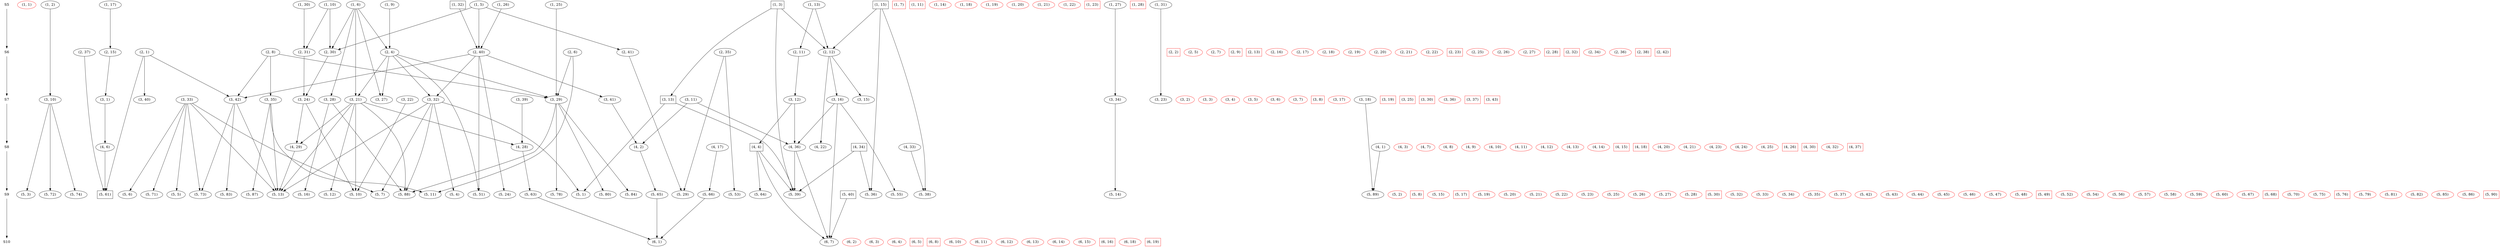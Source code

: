 digraph G {
ranksep=2.5;
	node [shape=plaintext, fontsize=16];
S5 -> S6 -> S7 -> S8 -> S9 -> S10;
	node [shape=ellipse];
	"(1, 1)" [color=red];
	"(1, 2)" -> "(3, 10)";
	"(1, 3)" -> "(2, 12)", "(3, 13)", "(5, 39)";
	"(1, 5)" -> "(2, 30)", "(2, 40)", "(2, 41)";
	"(1, 6)" -> "(2, 4)", "(2, 30)", "(3, 21)", "(3, 27)", "(3, 28)";
	"(1, 7)" [color=red];
	"(1, 9)" -> "(2, 4)";
	"(1, 10)" -> "(2, 30)", "(2, 31)";
	"(1, 11)" [color=red];
	"(1, 13)" -> "(2, 11)", "(2, 12)";
	"(1, 14)" [color=red];
	"(1, 15)" -> "(2, 12)", "(5, 36)", "(5, 38)";
	"(1, 17)" -> "(2, 15)";
	"(1, 18)" [color=red];
	"(1, 19)" [color=red];
	"(1, 20)" [color=red];
	"(1, 21)" [color=red];
	"(1, 22)" [color=red];
	"(1, 23)" [color=red];
	"(1, 25)" -> "(3, 29)";
	"(1, 26)" -> "(2, 40)";
	"(1, 27)" -> "(3, 34)";
	"(1, 28)" [color=red];
	"(1, 30)" -> "(2, 31)";
	"(1, 31)" -> "(3, 23)";
	"(1, 32)" -> "(2, 40)";
	"(2, 1)" -> "(3, 40)", "(3, 42)", "(5, 61)";
	"(2, 2)" [color=red];
	"(2, 4)" -> "(3, 21)", "(3, 27)", "(3, 29)", "(3, 32)", "(5, 51)";
	"(2, 5)" [color=red];
	"(2, 6)" -> "(3, 29)", "(5, 11)";
	"(2, 7)" [color=red];
	"(2, 8)" -> "(3, 29)", "(3, 35)", "(3, 42)";
	"(2, 9)" [color=red];
	"(2, 11)" -> "(3, 12)";
	"(2, 12)" -> "(3, 15)", "(3, 16)", "(4, 22)";
	"(2, 13)" [color=red];
	"(2, 15)" -> "(3, 1)";
	"(2, 16)" [color=red];
	"(2, 17)" [color=red];
	"(2, 18)" [color=red];
	"(2, 19)" [color=red];
	"(2, 20)" [color=red];
	"(2, 21)" [color=red];
	"(2, 22)" [color=red];
	"(2, 23)" [color=red];
	"(2, 25)" [color=red];
	"(2, 26)" [color=red];
	"(2, 27)" [color=red];
	"(2, 28)" [color=red];
	"(2, 30)" -> "(3, 24)";
	"(2, 31)" -> "(3, 24)";
	"(2, 32)" [color=red];
	"(2, 34)" [color=red];
	"(2, 35)" -> "(5, 29)", "(5, 53)";
	"(2, 36)" [color=red];
	"(2, 37)" -> "(5, 61)";
	"(2, 38)" [color=red];
	"(2, 40)" -> "(3, 32)", "(3, 41)", "(3, 42)", "(5, 24)", "(5, 51)";
	"(2, 41)" -> "(5, 29)";
	"(2, 42)" [color=red];
	"(3, 1)" -> "(4, 6)";
	"(3, 2)" [color=red];
	"(3, 3)" [color=red];
	"(3, 4)" [color=red];
	"(3, 5)" [color=red];
	"(3, 6)" [color=red];
	"(3, 7)" [color=red];
	"(3, 8)" [color=red];
	"(3, 10)" -> "(5, 3)", "(5, 72)", "(5, 74)";
	"(3, 11)" -> "(4, 2)", "(4, 36)";
	"(3, 12)" -> "(4, 4)", "(4, 36)";
	"(3, 13)" -> "(5, 1)", "(5, 39)";
	"(3, 15)";
	"(3, 16)" -> "(4, 36)", "(5, 55)", "(6, 7)";
	"(3, 17)" [color=red];
	"(3, 18)" -> "(5, 89)";
	"(3, 19)" [color=red];
	"(3, 21)" -> "(4, 28)", "(4, 29)", "(5, 10)", "(5, 12)", "(5, 13)", "(5, 88)";
	"(3, 22)" -> "(5, 10)";
	"(3, 23)";
	"(3, 24)" -> "(4, 29)", "(5, 10)";
	"(3, 25)" [color=red];
	"(3, 27)";
	"(3, 28)" -> "(5, 16)", "(5, 88)";
	"(3, 29)" -> "(5, 78)", "(5, 80)", "(5, 84)", "(5, 88)";
	"(3, 30)" [color=red];
	"(3, 32)" -> "(5, 1)", "(5, 4)", "(5, 7)", "(5, 13)", "(5, 88)";
	"(3, 33)" -> "(5, 5)", "(5, 6)", "(5, 7)", "(5, 13)", "(5, 71)", "(5, 73)";
	"(3, 34)" -> "(5, 14)";
	"(3, 35)" -> "(5, 11)", "(5, 13)", "(5, 87)";
	"(3, 36)" [color=red];
	"(3, 37)" [color=red];
	"(3, 39)" -> "(4, 28)";
	"(3, 40)";
	"(3, 41)" -> "(4, 2)";
	"(3, 42)" -> "(5, 13)", "(5, 73)", "(5, 83)";
	"(3, 43)" [color=red];
	"(4, 1)" -> "(5, 89)";
	"(4, 2)" -> "(5, 65)";
	"(4, 3)" [color=red];
	"(4, 4)" -> "(5, 39)", "(5, 64)", "(6, 7)";
	"(4, 6)" -> "(5, 61)";
	"(4, 7)" [color=red];
	"(4, 8)" [color=red];
	"(4, 9)" [color=red];
	"(4, 10)" [color=red];
	"(4, 11)" [color=red];
	"(4, 12)" [color=red];
	"(4, 13)" [color=red];
	"(4, 14)" [color=red];
	"(4, 15)" [color=red];
	"(4, 17)" -> "(5, 66)";
	"(4, 18)" [color=red];
	"(4, 20)" [color=red];
	"(4, 21)" [color=red];
	"(4, 22)";
	"(4, 23)" [color=red];
	"(4, 24)" [color=red];
	"(4, 25)" [color=red];
	"(4, 26)" [color=red];
	"(4, 28)" -> "(5, 63)";
	"(4, 29)" -> "(5, 13)";
	"(4, 30)" [color=red];
	"(4, 32)" [color=red];
	"(4, 33)" -> "(5, 38)";
	"(4, 34)" -> "(5, 36)", "(5, 39)";
	"(4, 36)" -> "(5, 39)", "(6, 7)";
	"(4, 37)" [color=red];
	"(5, 1)";
	"(5, 2)" [color=red];
	"(5, 3)";
	"(5, 4)";
	"(5, 5)";
	"(5, 6)";
	"(5, 7)";
	"(5, 8)" [color=red];
	"(5, 10)";
	"(5, 11)";
	"(5, 12)";
	"(5, 13)";
	"(5, 14)";
	"(5, 15)" [color=red];
	"(5, 16)";
	"(5, 17)" [color=red];
	"(5, 19)" [color=red];
	"(5, 20)" [color=red];
	"(5, 21)" [color=red];
	"(5, 22)" [color=red];
	"(5, 23)" [color=red];
	"(5, 24)";
	"(5, 25)" [color=red];
	"(5, 26)" [color=red];
	"(5, 27)" [color=red];
	"(5, 28)" [color=red];
	"(5, 29)";
	"(5, 30)" [color=red];
	"(5, 32)" [color=red];
	"(5, 33)" [color=red];
	"(5, 34)" [color=red];
	"(5, 35)" [color=red];
	"(5, 36)";
	"(5, 37)" [color=red];
	"(5, 38)";
	"(5, 39)";
	"(5, 40)" -> "(6, 7)";
	"(5, 42)" [color=red];
	"(5, 43)" [color=red];
	"(5, 44)" [color=red];
	"(5, 45)" [color=red];
	"(5, 46)" [color=red];
	"(5, 47)" [color=red];
	"(5, 48)" [color=red];
	"(5, 49)" [color=red];
	"(5, 51)";
	"(5, 52)" [color=red];
	"(5, 53)";
	"(5, 54)" [color=red];
	"(5, 55)";
	"(5, 56)" [color=red];
	"(5, 57)" [color=red];
	"(5, 58)" [color=red];
	"(5, 59)" [color=red];
	"(5, 60)" [color=red];
	"(5, 61)";
	"(5, 63)" -> "(6, 1)";
	"(5, 64)";
	"(5, 65)" -> "(6, 1)";
	"(5, 66)" -> "(6, 1)";
	"(5, 67)" [color=red];
	"(5, 68)" [color=red];
	"(5, 70)" [color=red];
	"(5, 71)";
	"(5, 72)";
	"(5, 73)";
	"(5, 74)";
	"(5, 75)" [color=red];
	"(5, 76)" [color=red];
	"(5, 78)";
	"(5, 79)" [color=red];
	"(5, 80)";
	"(5, 81)" [color=red];
	"(5, 82)" [color=red];
	"(5, 83)";
	"(5, 84)";
	"(5, 85)" [color=red];
	"(5, 86)" [color=red];
	"(5, 87)";
	"(5, 88)";
	"(5, 89)";
	"(5, 90)" [color=red];
	"(6, 1)";
	"(6, 2)" [color=red];
	"(6, 3)" [color=red];
	"(6, 4)" [color=red];
	"(6, 5)" [color=red];
	"(6, 7)";
	"(6, 8)" [color=red];
	"(6, 10)" [color=red];
	"(6, 11)" [color=red];
	"(6, 12)" [color=red];
	"(6, 13)" [color=red];
	"(6, 14)" [color=red];
	"(6, 15)" [color=red];
	"(6, 16)" [color=red];
	"(6, 18)" [color=red];
	"(6, 19)" [color=red];
{rank = same; S5; "(1, 1)"}
{rank = same; S5; "(1, 2)"}
{rank = same; S5; "(1, 3)"}
	"(1, 3)" [shape=box]{rank = same; S5; "(1, 5)"}
{rank = same; S5; "(1, 6)"}
{rank = same; S5; "(1, 7)"}
	"(1, 7)" [shape=box]{rank = same; S5; "(1, 9)"}
{rank = same; S5; "(1, 10)"}
{rank = same; S5; "(1, 11)"}
	"(1, 11)" [shape=box]{rank = same; S5; "(1, 13)"}
{rank = same; S5; "(1, 14)"}
{rank = same; S5; "(1, 15)"}
	"(1, 15)" [shape=box]{rank = same; S5; "(1, 17)"}
{rank = same; S5; "(1, 18)"}
{rank = same; S5; "(1, 19)"}
{rank = same; S5; "(1, 20)"}
{rank = same; S5; "(1, 21)"}
{rank = same; S5; "(1, 22)"}
{rank = same; S5; "(1, 23)"}
	"(1, 23)" [shape=box]{rank = same; S5; "(1, 25)"}
{rank = same; S5; "(1, 26)"}
{rank = same; S5; "(1, 27)"}
{rank = same; S5; "(1, 28)"}
	"(1, 28)" [shape=box]{rank = same; S5; "(1, 30)"}
{rank = same; S5; "(1, 31)"}
{rank = same; S5; "(1, 32)"}
	"(1, 32)" [shape=box]{rank = same; S6; "(2, 1)"}
{rank = same; S6; "(2, 2)"}
	"(2, 2)" [shape=box]{rank = same; S6; "(2, 4)"}
{rank = same; S6; "(2, 5)"}
{rank = same; S6; "(2, 6)"}
{rank = same; S6; "(2, 7)"}
{rank = same; S6; "(2, 8)"}
{rank = same; S6; "(2, 9)"}
	"(2, 9)" [shape=box]{rank = same; S6; "(2, 11)"}
{rank = same; S6; "(2, 12)"}
{rank = same; S6; "(2, 13)"}
	"(2, 13)" [shape=box]{rank = same; S6; "(2, 15)"}
{rank = same; S6; "(2, 16)"}
{rank = same; S6; "(2, 17)"}
{rank = same; S6; "(2, 18)"}
{rank = same; S6; "(2, 19)"}
{rank = same; S6; "(2, 20)"}
{rank = same; S6; "(2, 21)"}
{rank = same; S6; "(2, 22)"}
{rank = same; S6; "(2, 23)"}
	"(2, 23)" [shape=box]{rank = same; S6; "(2, 25)"}
{rank = same; S6; "(2, 26)"}
{rank = same; S6; "(2, 27)"}
{rank = same; S6; "(2, 28)"}
	"(2, 28)" [shape=box]{rank = same; S6; "(2, 30)"}
{rank = same; S6; "(2, 31)"}
{rank = same; S6; "(2, 32)"}
	"(2, 32)" [shape=box]{rank = same; S6; "(2, 34)"}
{rank = same; S6; "(2, 35)"}
{rank = same; S6; "(2, 36)"}
{rank = same; S6; "(2, 37)"}
{rank = same; S6; "(2, 38)"}
	"(2, 38)" [shape=box]{rank = same; S6; "(2, 40)"}
{rank = same; S6; "(2, 41)"}
{rank = same; S6; "(2, 42)"}
	"(2, 42)" [shape=box]{rank = same; S7; "(3, 1)"}
{rank = same; S7; "(3, 2)"}
{rank = same; S7; "(3, 3)"}
{rank = same; S7; "(3, 4)"}
{rank = same; S7; "(3, 5)"}
{rank = same; S7; "(3, 6)"}
{rank = same; S7; "(3, 7)"}
{rank = same; S7; "(3, 8)"}
	"(3, 8)" [shape=box]{rank = same; S7; "(3, 10)"}
{rank = same; S7; "(3, 11)"}
{rank = same; S7; "(3, 12)"}
{rank = same; S7; "(3, 13)"}
	"(3, 13)" [shape=box]{rank = same; S7; "(3, 15)"}
{rank = same; S7; "(3, 16)"}
{rank = same; S7; "(3, 17)"}
{rank = same; S7; "(3, 18)"}
{rank = same; S7; "(3, 19)"}
	"(3, 19)" [shape=box]{rank = same; S7; "(3, 21)"}
{rank = same; S7; "(3, 22)"}
{rank = same; S7; "(3, 23)"}
{rank = same; S7; "(3, 24)"}
{rank = same; S7; "(3, 25)"}
	"(3, 25)" [shape=box]{rank = same; S7; "(3, 27)"}
{rank = same; S7; "(3, 28)"}
{rank = same; S7; "(3, 29)"}
{rank = same; S7; "(3, 30)"}
	"(3, 30)" [shape=box]{rank = same; S7; "(3, 32)"}
{rank = same; S7; "(3, 33)"}
{rank = same; S7; "(3, 34)"}
{rank = same; S7; "(3, 35)"}
{rank = same; S7; "(3, 36)"}
{rank = same; S7; "(3, 37)"}
	"(3, 37)" [shape=box]{rank = same; S7; "(3, 39)"}
{rank = same; S7; "(3, 40)"}
{rank = same; S7; "(3, 41)"}
{rank = same; S7; "(3, 42)"}
{rank = same; S7; "(3, 43)"}
	"(3, 43)" [shape=box]{rank = same; S8; "(4, 1)"}
{rank = same; S8; "(4, 2)"}
{rank = same; S8; "(4, 3)"}
{rank = same; S8; "(4, 4)"}
	"(4, 4)" [shape=box]{rank = same; S8; "(4, 6)"}
{rank = same; S8; "(4, 7)"}
{rank = same; S8; "(4, 8)"}
{rank = same; S8; "(4, 9)"}
{rank = same; S8; "(4, 10)"}
{rank = same; S8; "(4, 11)"}
{rank = same; S8; "(4, 12)"}
{rank = same; S8; "(4, 13)"}
{rank = same; S8; "(4, 14)"}
{rank = same; S8; "(4, 15)"}
	"(4, 15)" [shape=box]{rank = same; S8; "(4, 17)"}
{rank = same; S8; "(4, 18)"}
	"(4, 18)" [shape=box]{rank = same; S8; "(4, 20)"}
{rank = same; S8; "(4, 21)"}
{rank = same; S8; "(4, 22)"}
{rank = same; S8; "(4, 23)"}
{rank = same; S8; "(4, 24)"}
{rank = same; S8; "(4, 25)"}
{rank = same; S8; "(4, 26)"}
	"(4, 26)" [shape=box]{rank = same; S8; "(4, 28)"}
{rank = same; S8; "(4, 29)"}
{rank = same; S8; "(4, 30)"}
	"(4, 30)" [shape=box]{rank = same; S8; "(4, 32)"}
{rank = same; S8; "(4, 33)"}
{rank = same; S8; "(4, 34)"}
	"(4, 34)" [shape=box]{rank = same; S8; "(4, 36)"}
{rank = same; S8; "(4, 37)"}
	"(4, 37)" [shape=box]{rank = same; S9; "(5, 1)"}
{rank = same; S9; "(5, 2)"}
{rank = same; S9; "(5, 3)"}
{rank = same; S9; "(5, 4)"}
{rank = same; S9; "(5, 5)"}
{rank = same; S9; "(5, 6)"}
{rank = same; S9; "(5, 7)"}
{rank = same; S9; "(5, 8)"}
	"(5, 8)" [shape=box]{rank = same; S9; "(5, 10)"}
{rank = same; S9; "(5, 11)"}
{rank = same; S9; "(5, 12)"}
{rank = same; S9; "(5, 13)"}
{rank = same; S9; "(5, 14)"}
{rank = same; S9; "(5, 15)"}
{rank = same; S9; "(5, 16)"}
{rank = same; S9; "(5, 17)"}
	"(5, 17)" [shape=box]{rank = same; S9; "(5, 19)"}
{rank = same; S9; "(5, 20)"}
{rank = same; S9; "(5, 21)"}
{rank = same; S9; "(5, 22)"}
{rank = same; S9; "(5, 23)"}
{rank = same; S9; "(5, 24)"}
{rank = same; S9; "(5, 25)"}
{rank = same; S9; "(5, 26)"}
{rank = same; S9; "(5, 27)"}
{rank = same; S9; "(5, 28)"}
{rank = same; S9; "(5, 29)"}
{rank = same; S9; "(5, 30)"}
	"(5, 30)" [shape=box]{rank = same; S9; "(5, 32)"}
{rank = same; S9; "(5, 33)"}
{rank = same; S9; "(5, 34)"}
{rank = same; S9; "(5, 35)"}
{rank = same; S9; "(5, 36)"}
{rank = same; S9; "(5, 37)"}
{rank = same; S9; "(5, 38)"}
{rank = same; S9; "(5, 39)"}
{rank = same; S9; "(5, 40)"}
	"(5, 40)" [shape=box]{rank = same; S9; "(5, 42)"}
{rank = same; S9; "(5, 43)"}
{rank = same; S9; "(5, 44)"}
{rank = same; S9; "(5, 45)"}
{rank = same; S9; "(5, 46)"}
{rank = same; S9; "(5, 47)"}
{rank = same; S9; "(5, 48)"}
{rank = same; S9; "(5, 49)"}
	"(5, 49)" [shape=box]{rank = same; S9; "(5, 51)"}
{rank = same; S9; "(5, 52)"}
{rank = same; S9; "(5, 53)"}
{rank = same; S9; "(5, 54)"}
{rank = same; S9; "(5, 55)"}
{rank = same; S9; "(5, 56)"}
{rank = same; S9; "(5, 57)"}
{rank = same; S9; "(5, 58)"}
{rank = same; S9; "(5, 59)"}
{rank = same; S9; "(5, 60)"}
{rank = same; S9; "(5, 61)"}
	"(5, 61)" [shape=box]{rank = same; S9; "(5, 63)"}
{rank = same; S9; "(5, 64)"}
{rank = same; S9; "(5, 65)"}
{rank = same; S9; "(5, 66)"}
{rank = same; S9; "(5, 67)"}
{rank = same; S9; "(5, 68)"}
	"(5, 68)" [shape=box]{rank = same; S9; "(5, 70)"}
{rank = same; S9; "(5, 71)"}
{rank = same; S9; "(5, 72)"}
{rank = same; S9; "(5, 73)"}
{rank = same; S9; "(5, 74)"}
{rank = same; S9; "(5, 75)"}
{rank = same; S9; "(5, 76)"}
	"(5, 76)" [shape=box]{rank = same; S9; "(5, 78)"}
{rank = same; S9; "(5, 79)"}
{rank = same; S9; "(5, 80)"}
{rank = same; S9; "(5, 81)"}
{rank = same; S9; "(5, 82)"}
{rank = same; S9; "(5, 83)"}
{rank = same; S9; "(5, 84)"}
{rank = same; S9; "(5, 85)"}
{rank = same; S9; "(5, 86)"}
{rank = same; S9; "(5, 87)"}
{rank = same; S9; "(5, 88)"}
{rank = same; S9; "(5, 89)"}
{rank = same; S9; "(5, 90)"}
	"(5, 90)" [shape=box]{rank = same; S10; "(6, 1)"}
{rank = same; S10; "(6, 2)"}
{rank = same; S10; "(6, 3)"}
{rank = same; S10; "(6, 4)"}
{rank = same; S10; "(6, 5)"}
	"(6, 5)" [shape=box]{rank = same; S10; "(6, 7)"}
{rank = same; S10; "(6, 8)"}
	"(6, 8)" [shape=box]{rank = same; S10; "(6, 10)"}
{rank = same; S10; "(6, 11)"}
{rank = same; S10; "(6, 12)"}
{rank = same; S10; "(6, 13)"}
{rank = same; S10; "(6, 14)"}
{rank = same; S10; "(6, 15)"}
{rank = same; S10; "(6, 16)"}
	"(6, 16)" [shape=box]{rank = same; S10; "(6, 18)"}
{rank = same; S10; "(6, 19)"}
	"(6, 19)" [shape=box]}